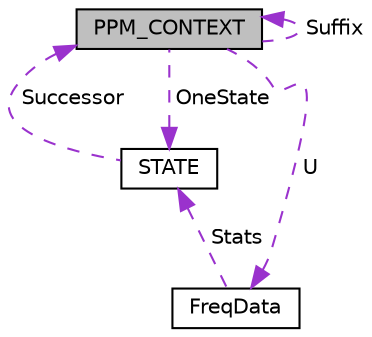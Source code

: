 digraph "PPM_CONTEXT"
{
 // LATEX_PDF_SIZE
  edge [fontname="Helvetica",fontsize="10",labelfontname="Helvetica",labelfontsize="10"];
  node [fontname="Helvetica",fontsize="10",shape=record];
  Node1 [label="PPM_CONTEXT",height=0.2,width=0.4,color="black", fillcolor="grey75", style="filled", fontcolor="black",tooltip=" "];
  Node1 -> Node1 [dir="back",color="darkorchid3",fontsize="10",style="dashed",label=" Suffix" ,fontname="Helvetica"];
  Node2 -> Node1 [dir="back",color="darkorchid3",fontsize="10",style="dashed",label=" U" ,fontname="Helvetica"];
  Node2 [label="FreqData",height=0.2,width=0.4,color="black", fillcolor="white", style="filled",URL="$structFreqData.html",tooltip=" "];
  Node3 -> Node2 [dir="back",color="darkorchid3",fontsize="10",style="dashed",label=" Stats" ,fontname="Helvetica"];
  Node3 [label="STATE",height=0.2,width=0.4,color="black", fillcolor="white", style="filled",URL="$structSTATE.html",tooltip=" "];
  Node1 -> Node3 [dir="back",color="darkorchid3",fontsize="10",style="dashed",label=" Successor" ,fontname="Helvetica"];
  Node3 -> Node1 [dir="back",color="darkorchid3",fontsize="10",style="dashed",label=" OneState" ,fontname="Helvetica"];
}
